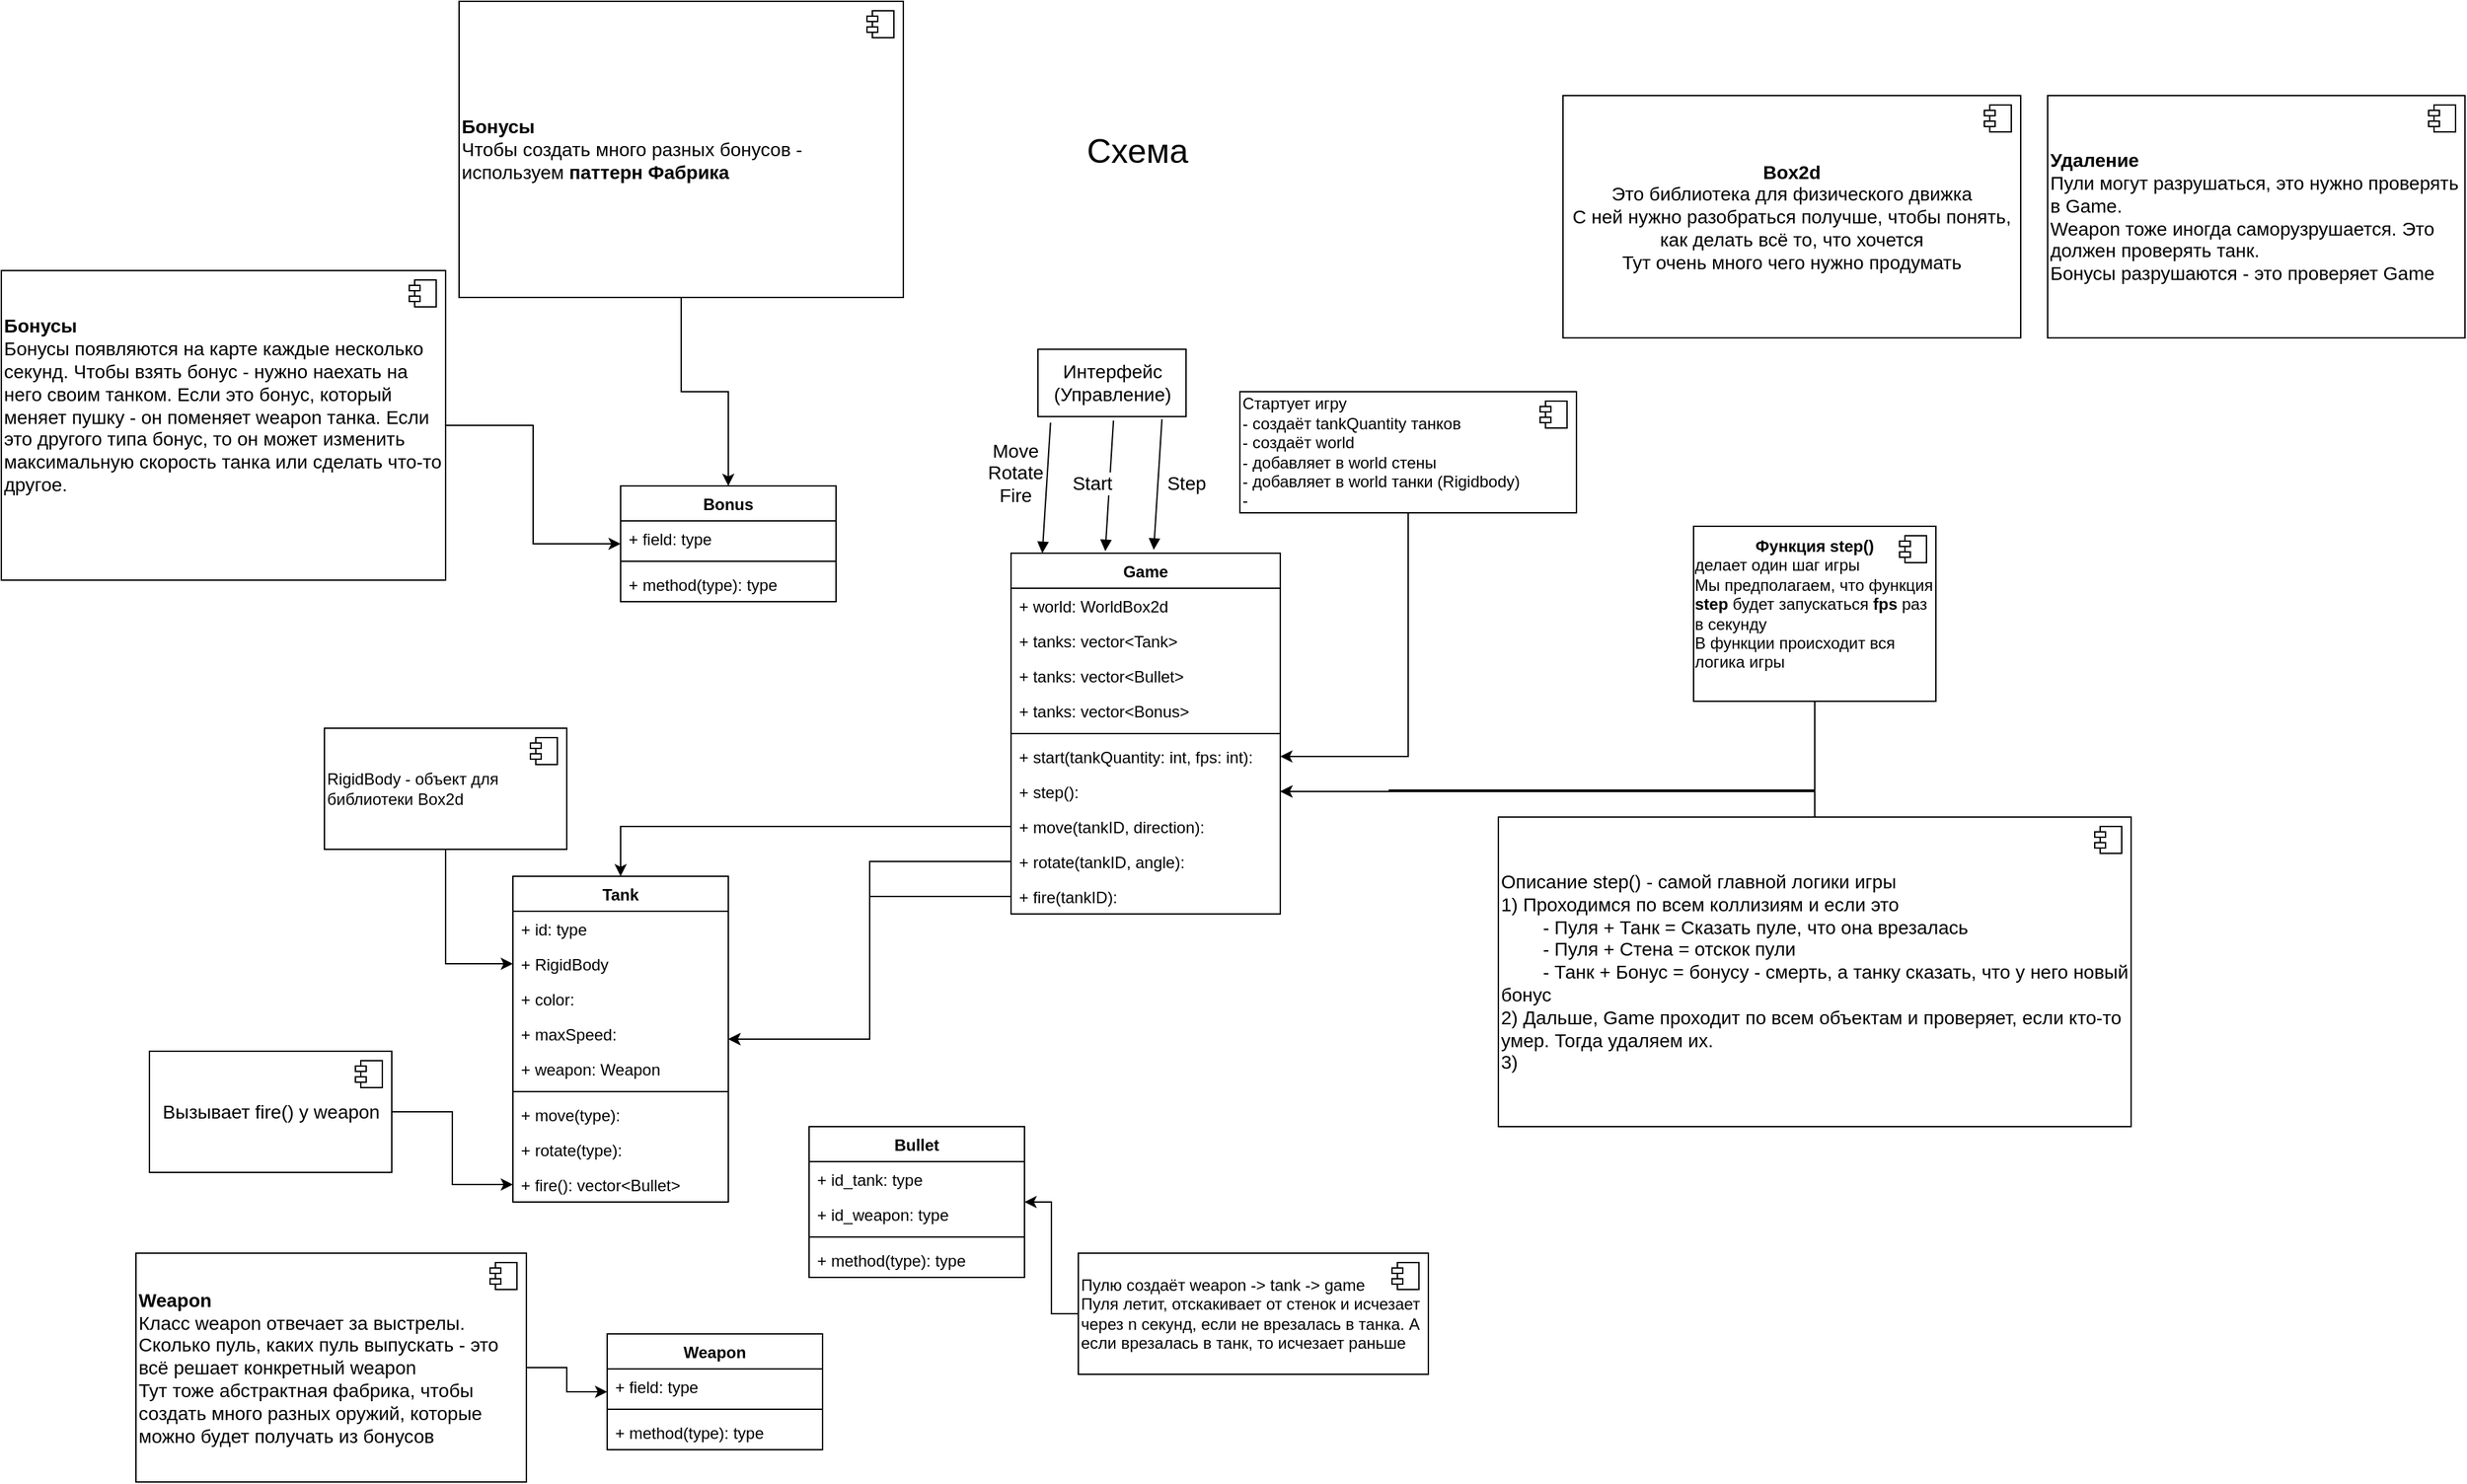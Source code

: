<mxfile version="16.6.6" type="github"><diagram id="C5RBs43oDa-KdzZeNtuy" name="Page-1"><mxGraphModel dx="2177" dy="793" grid="1" gridSize="10" guides="1" tooltips="1" connect="1" arrows="1" fold="1" page="1" pageScale="1" pageWidth="827" pageHeight="1169" math="0" shadow="0"><root><mxCell id="WIyWlLk6GJQsqaUBKTNV-0"/><mxCell id="WIyWlLk6GJQsqaUBKTNV-1" parent="WIyWlLk6GJQsqaUBKTNV-0"/><mxCell id="yUWDrPcSe9Icmdp0SPFw-7" value="Game" style="swimlane;fontStyle=1;align=center;verticalAlign=top;childLayout=stackLayout;horizontal=1;startSize=26;horizontalStack=0;resizeParent=1;resizeParentMax=0;resizeLast=0;collapsible=1;marginBottom=0;" parent="WIyWlLk6GJQsqaUBKTNV-1" vertex="1"><mxGeometry x="320" y="450" width="200" height="268" as="geometry"/></mxCell><mxCell id="yUWDrPcSe9Icmdp0SPFw-8" value="+ world: WorldBox2d" style="text;strokeColor=none;fillColor=none;align=left;verticalAlign=top;spacingLeft=4;spacingRight=4;overflow=hidden;rotatable=0;points=[[0,0.5],[1,0.5]];portConstraint=eastwest;" parent="yUWDrPcSe9Icmdp0SPFw-7" vertex="1"><mxGeometry y="26" width="200" height="26" as="geometry"/></mxCell><mxCell id="yUWDrPcSe9Icmdp0SPFw-12" value="+ tanks: vector&lt;Tank&gt;" style="text;strokeColor=none;fillColor=none;align=left;verticalAlign=top;spacingLeft=4;spacingRight=4;overflow=hidden;rotatable=0;points=[[0,0.5],[1,0.5]];portConstraint=eastwest;" parent="yUWDrPcSe9Icmdp0SPFw-7" vertex="1"><mxGeometry y="52" width="200" height="26" as="geometry"/></mxCell><mxCell id="yUWDrPcSe9Icmdp0SPFw-44" value="+ tanks: vector&lt;Bullet&gt;" style="text;strokeColor=none;fillColor=none;align=left;verticalAlign=top;spacingLeft=4;spacingRight=4;overflow=hidden;rotatable=0;points=[[0,0.5],[1,0.5]];portConstraint=eastwest;" parent="yUWDrPcSe9Icmdp0SPFw-7" vertex="1"><mxGeometry y="78" width="200" height="26" as="geometry"/></mxCell><mxCell id="yUWDrPcSe9Icmdp0SPFw-46" value="+ tanks: vector&lt;Bonus&gt;" style="text;strokeColor=none;fillColor=none;align=left;verticalAlign=top;spacingLeft=4;spacingRight=4;overflow=hidden;rotatable=0;points=[[0,0.5],[1,0.5]];portConstraint=eastwest;" parent="yUWDrPcSe9Icmdp0SPFw-7" vertex="1"><mxGeometry y="104" width="200" height="26" as="geometry"/></mxCell><mxCell id="yUWDrPcSe9Icmdp0SPFw-9" value="" style="line;strokeWidth=1;fillColor=none;align=left;verticalAlign=middle;spacingTop=-1;spacingLeft=3;spacingRight=3;rotatable=0;labelPosition=right;points=[];portConstraint=eastwest;" parent="yUWDrPcSe9Icmdp0SPFw-7" vertex="1"><mxGeometry y="130" width="200" height="8" as="geometry"/></mxCell><mxCell id="yUWDrPcSe9Icmdp0SPFw-10" value="+ start(tankQuantity: int, fps: int):" style="text;strokeColor=none;fillColor=none;align=left;verticalAlign=top;spacingLeft=4;spacingRight=4;overflow=hidden;rotatable=0;points=[[0,0.5],[1,0.5]];portConstraint=eastwest;" parent="yUWDrPcSe9Icmdp0SPFw-7" vertex="1"><mxGeometry y="138" width="200" height="26" as="geometry"/></mxCell><mxCell id="yUWDrPcSe9Icmdp0SPFw-52" value="+ step():" style="text;strokeColor=none;fillColor=none;align=left;verticalAlign=top;spacingLeft=4;spacingRight=4;overflow=hidden;rotatable=0;points=[[0,0.5],[1,0.5]];portConstraint=eastwest;" parent="yUWDrPcSe9Icmdp0SPFw-7" vertex="1"><mxGeometry y="164" width="200" height="26" as="geometry"/></mxCell><mxCell id="yUWDrPcSe9Icmdp0SPFw-63" value="+ move(tankID, direction):" style="text;strokeColor=none;fillColor=none;align=left;verticalAlign=top;spacingLeft=4;spacingRight=4;overflow=hidden;rotatable=0;points=[[0,0.5],[1,0.5]];portConstraint=eastwest;" parent="yUWDrPcSe9Icmdp0SPFw-7" vertex="1"><mxGeometry y="190" width="200" height="26" as="geometry"/></mxCell><mxCell id="yUWDrPcSe9Icmdp0SPFw-64" value="+ rotate(tankID, angle):" style="text;strokeColor=none;fillColor=none;align=left;verticalAlign=top;spacingLeft=4;spacingRight=4;overflow=hidden;rotatable=0;points=[[0,0.5],[1,0.5]];portConstraint=eastwest;" parent="yUWDrPcSe9Icmdp0SPFw-7" vertex="1"><mxGeometry y="216" width="200" height="26" as="geometry"/></mxCell><mxCell id="yUWDrPcSe9Icmdp0SPFw-65" value="+ fire(tankID):" style="text;strokeColor=none;fillColor=none;align=left;verticalAlign=top;spacingLeft=4;spacingRight=4;overflow=hidden;rotatable=0;points=[[0,0.5],[1,0.5]];portConstraint=eastwest;" parent="yUWDrPcSe9Icmdp0SPFw-7" vertex="1"><mxGeometry y="242" width="200" height="26" as="geometry"/></mxCell><mxCell id="yUWDrPcSe9Icmdp0SPFw-13" value="Tank" style="swimlane;fontStyle=1;align=center;verticalAlign=top;childLayout=stackLayout;horizontal=1;startSize=26;horizontalStack=0;resizeParent=1;resizeParentMax=0;resizeLast=0;collapsible=1;marginBottom=0;" parent="WIyWlLk6GJQsqaUBKTNV-1" vertex="1"><mxGeometry x="-50" y="690" width="160" height="242" as="geometry"/></mxCell><mxCell id="yUWDrPcSe9Icmdp0SPFw-14" value="+ id: type" style="text;strokeColor=none;fillColor=none;align=left;verticalAlign=top;spacingLeft=4;spacingRight=4;overflow=hidden;rotatable=0;points=[[0,0.5],[1,0.5]];portConstraint=eastwest;" parent="yUWDrPcSe9Icmdp0SPFw-13" vertex="1"><mxGeometry y="26" width="160" height="26" as="geometry"/></mxCell><mxCell id="yUWDrPcSe9Icmdp0SPFw-36" value="+ RigidBody" style="text;strokeColor=none;fillColor=none;align=left;verticalAlign=top;spacingLeft=4;spacingRight=4;overflow=hidden;rotatable=0;points=[[0,0.5],[1,0.5]];portConstraint=eastwest;" parent="yUWDrPcSe9Icmdp0SPFw-13" vertex="1"><mxGeometry y="52" width="160" height="26" as="geometry"/></mxCell><mxCell id="yUWDrPcSe9Icmdp0SPFw-35" value="+ color: " style="text;strokeColor=none;fillColor=none;align=left;verticalAlign=top;spacingLeft=4;spacingRight=4;overflow=hidden;rotatable=0;points=[[0,0.5],[1,0.5]];portConstraint=eastwest;" parent="yUWDrPcSe9Icmdp0SPFw-13" vertex="1"><mxGeometry y="78" width="160" height="26" as="geometry"/></mxCell><mxCell id="yUWDrPcSe9Icmdp0SPFw-29" value="+ maxSpeed: " style="text;strokeColor=none;fillColor=none;align=left;verticalAlign=top;spacingLeft=4;spacingRight=4;overflow=hidden;rotatable=0;points=[[0,0.5],[1,0.5]];portConstraint=eastwest;" parent="yUWDrPcSe9Icmdp0SPFw-13" vertex="1"><mxGeometry y="104" width="160" height="26" as="geometry"/></mxCell><mxCell id="yUWDrPcSe9Icmdp0SPFw-37" value="+ weapon: Weapon" style="text;strokeColor=none;fillColor=none;align=left;verticalAlign=top;spacingLeft=4;spacingRight=4;overflow=hidden;rotatable=0;points=[[0,0.5],[1,0.5]];portConstraint=eastwest;" parent="yUWDrPcSe9Icmdp0SPFw-13" vertex="1"><mxGeometry y="130" width="160" height="26" as="geometry"/></mxCell><mxCell id="yUWDrPcSe9Icmdp0SPFw-15" value="" style="line;strokeWidth=1;fillColor=none;align=left;verticalAlign=middle;spacingTop=-1;spacingLeft=3;spacingRight=3;rotatable=0;labelPosition=right;points=[];portConstraint=eastwest;" parent="yUWDrPcSe9Icmdp0SPFw-13" vertex="1"><mxGeometry y="156" width="160" height="8" as="geometry"/></mxCell><mxCell id="yUWDrPcSe9Icmdp0SPFw-16" value="+ move(type):" style="text;strokeColor=none;fillColor=none;align=left;verticalAlign=top;spacingLeft=4;spacingRight=4;overflow=hidden;rotatable=0;points=[[0,0.5],[1,0.5]];portConstraint=eastwest;" parent="yUWDrPcSe9Icmdp0SPFw-13" vertex="1"><mxGeometry y="164" width="160" height="26" as="geometry"/></mxCell><mxCell id="yUWDrPcSe9Icmdp0SPFw-41" value="+ rotate(type):" style="text;strokeColor=none;fillColor=none;align=left;verticalAlign=top;spacingLeft=4;spacingRight=4;overflow=hidden;rotatable=0;points=[[0,0.5],[1,0.5]];portConstraint=eastwest;" parent="yUWDrPcSe9Icmdp0SPFw-13" vertex="1"><mxGeometry y="190" width="160" height="26" as="geometry"/></mxCell><mxCell id="yUWDrPcSe9Icmdp0SPFw-42" value="+ fire(): vector&lt;Bullet&gt;" style="text;strokeColor=none;fillColor=none;align=left;verticalAlign=top;spacingLeft=4;spacingRight=4;overflow=hidden;rotatable=0;points=[[0,0.5],[1,0.5]];portConstraint=eastwest;" parent="yUWDrPcSe9Icmdp0SPFw-13" vertex="1"><mxGeometry y="216" width="160" height="26" as="geometry"/></mxCell><mxCell id="yUWDrPcSe9Icmdp0SPFw-17" value="Bullet" style="swimlane;fontStyle=1;align=center;verticalAlign=top;childLayout=stackLayout;horizontal=1;startSize=26;horizontalStack=0;resizeParent=1;resizeParentMax=0;resizeLast=0;collapsible=1;marginBottom=0;" parent="WIyWlLk6GJQsqaUBKTNV-1" vertex="1"><mxGeometry x="170" y="876" width="160" height="112" as="geometry"/></mxCell><mxCell id="yUWDrPcSe9Icmdp0SPFw-18" value="+ id_tank: type" style="text;strokeColor=none;fillColor=none;align=left;verticalAlign=top;spacingLeft=4;spacingRight=4;overflow=hidden;rotatable=0;points=[[0,0.5],[1,0.5]];portConstraint=eastwest;" parent="yUWDrPcSe9Icmdp0SPFw-17" vertex="1"><mxGeometry y="26" width="160" height="26" as="geometry"/></mxCell><mxCell id="yUWDrPcSe9Icmdp0SPFw-67" value="+ id_weapon: type" style="text;strokeColor=none;fillColor=none;align=left;verticalAlign=top;spacingLeft=4;spacingRight=4;overflow=hidden;rotatable=0;points=[[0,0.5],[1,0.5]];portConstraint=eastwest;" parent="yUWDrPcSe9Icmdp0SPFw-17" vertex="1"><mxGeometry y="52" width="160" height="26" as="geometry"/></mxCell><mxCell id="yUWDrPcSe9Icmdp0SPFw-19" value="" style="line;strokeWidth=1;fillColor=none;align=left;verticalAlign=middle;spacingTop=-1;spacingLeft=3;spacingRight=3;rotatable=0;labelPosition=right;points=[];portConstraint=eastwest;" parent="yUWDrPcSe9Icmdp0SPFw-17" vertex="1"><mxGeometry y="78" width="160" height="8" as="geometry"/></mxCell><mxCell id="yUWDrPcSe9Icmdp0SPFw-20" value="+ method(type): type" style="text;strokeColor=none;fillColor=none;align=left;verticalAlign=top;spacingLeft=4;spacingRight=4;overflow=hidden;rotatable=0;points=[[0,0.5],[1,0.5]];portConstraint=eastwest;" parent="yUWDrPcSe9Icmdp0SPFw-17" vertex="1"><mxGeometry y="86" width="160" height="26" as="geometry"/></mxCell><mxCell id="yUWDrPcSe9Icmdp0SPFw-21" value="Weapon" style="swimlane;fontStyle=1;align=center;verticalAlign=top;childLayout=stackLayout;horizontal=1;startSize=26;horizontalStack=0;resizeParent=1;resizeParentMax=0;resizeLast=0;collapsible=1;marginBottom=0;" parent="WIyWlLk6GJQsqaUBKTNV-1" vertex="1"><mxGeometry x="20" y="1030" width="160" height="86" as="geometry"/></mxCell><mxCell id="yUWDrPcSe9Icmdp0SPFw-22" value="+ field: type" style="text;strokeColor=none;fillColor=none;align=left;verticalAlign=top;spacingLeft=4;spacingRight=4;overflow=hidden;rotatable=0;points=[[0,0.5],[1,0.5]];portConstraint=eastwest;" parent="yUWDrPcSe9Icmdp0SPFw-21" vertex="1"><mxGeometry y="26" width="160" height="26" as="geometry"/></mxCell><mxCell id="yUWDrPcSe9Icmdp0SPFw-23" value="" style="line;strokeWidth=1;fillColor=none;align=left;verticalAlign=middle;spacingTop=-1;spacingLeft=3;spacingRight=3;rotatable=0;labelPosition=right;points=[];portConstraint=eastwest;" parent="yUWDrPcSe9Icmdp0SPFw-21" vertex="1"><mxGeometry y="52" width="160" height="8" as="geometry"/></mxCell><mxCell id="yUWDrPcSe9Icmdp0SPFw-24" value="+ method(type): type" style="text;strokeColor=none;fillColor=none;align=left;verticalAlign=top;spacingLeft=4;spacingRight=4;overflow=hidden;rotatable=0;points=[[0,0.5],[1,0.5]];portConstraint=eastwest;" parent="yUWDrPcSe9Icmdp0SPFw-21" vertex="1"><mxGeometry y="60" width="160" height="26" as="geometry"/></mxCell><mxCell id="yUWDrPcSe9Icmdp0SPFw-25" value="Bonus" style="swimlane;fontStyle=1;align=center;verticalAlign=top;childLayout=stackLayout;horizontal=1;startSize=26;horizontalStack=0;resizeParent=1;resizeParentMax=0;resizeLast=0;collapsible=1;marginBottom=0;" parent="WIyWlLk6GJQsqaUBKTNV-1" vertex="1"><mxGeometry x="30" y="400" width="160" height="86" as="geometry"/></mxCell><mxCell id="yUWDrPcSe9Icmdp0SPFw-26" value="+ field: type" style="text;strokeColor=none;fillColor=none;align=left;verticalAlign=top;spacingLeft=4;spacingRight=4;overflow=hidden;rotatable=0;points=[[0,0.5],[1,0.5]];portConstraint=eastwest;" parent="yUWDrPcSe9Icmdp0SPFw-25" vertex="1"><mxGeometry y="26" width="160" height="26" as="geometry"/></mxCell><mxCell id="yUWDrPcSe9Icmdp0SPFw-27" value="" style="line;strokeWidth=1;fillColor=none;align=left;verticalAlign=middle;spacingTop=-1;spacingLeft=3;spacingRight=3;rotatable=0;labelPosition=right;points=[];portConstraint=eastwest;" parent="yUWDrPcSe9Icmdp0SPFw-25" vertex="1"><mxGeometry y="52" width="160" height="8" as="geometry"/></mxCell><mxCell id="yUWDrPcSe9Icmdp0SPFw-28" value="+ method(type): type" style="text;strokeColor=none;fillColor=none;align=left;verticalAlign=top;spacingLeft=4;spacingRight=4;overflow=hidden;rotatable=0;points=[[0,0.5],[1,0.5]];portConstraint=eastwest;" parent="yUWDrPcSe9Icmdp0SPFw-25" vertex="1"><mxGeometry y="60" width="160" height="26" as="geometry"/></mxCell><mxCell id="yUWDrPcSe9Icmdp0SPFw-40" style="edgeStyle=orthogonalEdgeStyle;rounded=0;orthogonalLoop=1;jettySize=auto;html=1;" parent="WIyWlLk6GJQsqaUBKTNV-1" source="yUWDrPcSe9Icmdp0SPFw-30" target="yUWDrPcSe9Icmdp0SPFw-36" edge="1"><mxGeometry relative="1" as="geometry"/></mxCell><mxCell id="yUWDrPcSe9Icmdp0SPFw-30" value="&lt;div&gt;RigidBody - объект для библиотеки Box2d&lt;br&gt;&lt;/div&gt;" style="html=1;dropTarget=0;align=left;labelPosition=center;verticalLabelPosition=middle;verticalAlign=middle;horizontal=1;whiteSpace=wrap;" parent="WIyWlLk6GJQsqaUBKTNV-1" vertex="1"><mxGeometry x="-190" y="580" width="180" height="90" as="geometry"/></mxCell><mxCell id="yUWDrPcSe9Icmdp0SPFw-31" value="" style="shape=module;jettyWidth=8;jettyHeight=4;" parent="yUWDrPcSe9Icmdp0SPFw-30" vertex="1"><mxGeometry x="1" width="20" height="20" relative="1" as="geometry"><mxPoint x="-27" y="7" as="offset"/></mxGeometry></mxCell><mxCell id="yUWDrPcSe9Icmdp0SPFw-49" style="edgeStyle=orthogonalEdgeStyle;rounded=0;orthogonalLoop=1;jettySize=auto;html=1;" parent="WIyWlLk6GJQsqaUBKTNV-1" source="yUWDrPcSe9Icmdp0SPFw-47" target="yUWDrPcSe9Icmdp0SPFw-10" edge="1"><mxGeometry relative="1" as="geometry"/></mxCell><mxCell id="yUWDrPcSe9Icmdp0SPFw-47" value="&lt;div align=&quot;left&quot;&gt;Стартует игру&lt;br&gt;- создаёт tankQuantity танков&lt;br&gt;- создаёт world&lt;br&gt;- добавляет в world стены&lt;br&gt;- добавляет в world танки (Rigidbody)&lt;br&gt;- &lt;br&gt;&lt;/div&gt;" style="html=1;dropTarget=0;align=left;" parent="WIyWlLk6GJQsqaUBKTNV-1" vertex="1"><mxGeometry x="490" y="330" width="250" height="90" as="geometry"/></mxCell><mxCell id="yUWDrPcSe9Icmdp0SPFw-48" value="" style="shape=module;jettyWidth=8;jettyHeight=4;" parent="yUWDrPcSe9Icmdp0SPFw-47" vertex="1"><mxGeometry x="1" width="20" height="20" relative="1" as="geometry"><mxPoint x="-27" y="7" as="offset"/></mxGeometry></mxCell><mxCell id="yUWDrPcSe9Icmdp0SPFw-57" style="edgeStyle=orthogonalEdgeStyle;rounded=0;orthogonalLoop=1;jettySize=auto;html=1;" parent="WIyWlLk6GJQsqaUBKTNV-1" source="yUWDrPcSe9Icmdp0SPFw-54" target="yUWDrPcSe9Icmdp0SPFw-52" edge="1"><mxGeometry relative="1" as="geometry"/></mxCell><mxCell id="yUWDrPcSe9Icmdp0SPFw-54" value="&lt;b&gt;Функция step()&lt;br&gt;&lt;/b&gt;&lt;div align=&quot;left&quot;&gt;делает один шаг игры&lt;br&gt;Мы предполагаем, что функция &lt;b&gt;step&lt;/b&gt; будет запускаться &lt;b&gt;fps&lt;/b&gt; раз в секунду&lt;br&gt;В функции происходит вся логика игры&lt;/div&gt;&lt;div align=&quot;left&quot;&gt;&lt;br&gt;&lt;/div&gt;" style="html=1;dropTarget=0;whiteSpace=wrap;" parent="WIyWlLk6GJQsqaUBKTNV-1" vertex="1"><mxGeometry x="827" y="430" width="180" height="130" as="geometry"/></mxCell><mxCell id="yUWDrPcSe9Icmdp0SPFw-55" value="" style="shape=module;jettyWidth=8;jettyHeight=4;" parent="yUWDrPcSe9Icmdp0SPFw-54" vertex="1"><mxGeometry x="1" width="20" height="20" relative="1" as="geometry"><mxPoint x="-27" y="7" as="offset"/></mxGeometry></mxCell><mxCell id="yUWDrPcSe9Icmdp0SPFw-70" style="edgeStyle=orthogonalEdgeStyle;rounded=0;orthogonalLoop=1;jettySize=auto;html=1;" parent="WIyWlLk6GJQsqaUBKTNV-1" source="yUWDrPcSe9Icmdp0SPFw-68" target="yUWDrPcSe9Icmdp0SPFw-17" edge="1"><mxGeometry relative="1" as="geometry"/></mxCell><mxCell id="yUWDrPcSe9Icmdp0SPFw-68" value="&lt;div align=&quot;left&quot;&gt;Пулю создаёт weapon -&amp;gt; tank -&amp;gt; game&lt;br&gt;Пуля летит, отскакивает от стенок и исчезает через n секунд, если не врезалась в танка. А если врезалась в танк, то исчезает раньше&lt;br&gt;&lt;/div&gt;" style="html=1;dropTarget=0;align=left;whiteSpace=wrap;" parent="WIyWlLk6GJQsqaUBKTNV-1" vertex="1"><mxGeometry x="370" y="970" width="260" height="90" as="geometry"/></mxCell><mxCell id="yUWDrPcSe9Icmdp0SPFw-69" value="" style="shape=module;jettyWidth=8;jettyHeight=4;" parent="yUWDrPcSe9Icmdp0SPFw-68" vertex="1"><mxGeometry x="1" width="20" height="20" relative="1" as="geometry"><mxPoint x="-27" y="7" as="offset"/></mxGeometry></mxCell><mxCell id="BfOO2jOpDR4Amz1gbgw--1" value="Схема" style="text;html=1;strokeColor=none;fillColor=none;align=center;verticalAlign=middle;whiteSpace=wrap;rounded=0;fontSize=25;" parent="WIyWlLk6GJQsqaUBKTNV-1" vertex="1"><mxGeometry x="234" y="120" width="360" height="60" as="geometry"/></mxCell><mxCell id="BfOO2jOpDR4Amz1gbgw--6" style="edgeStyle=orthogonalEdgeStyle;rounded=0;orthogonalLoop=1;jettySize=auto;html=1;fontSize=25;" parent="WIyWlLk6GJQsqaUBKTNV-1" source="BfOO2jOpDR4Amz1gbgw--4" target="yUWDrPcSe9Icmdp0SPFw-25" edge="1"><mxGeometry relative="1" as="geometry"/></mxCell><mxCell id="BfOO2jOpDR4Amz1gbgw--4" value="&lt;div style=&quot;font-size: 14px&quot; align=&quot;left&quot;&gt;&lt;b&gt;Бонусы&lt;br&gt;&lt;/b&gt;Бонусы появляются на карте каждые несколько секунд. Чтобы взять бонус - нужно наехать на него своим танком. Если это бонус, который меняет пушку - он поменяет weapon танка. Если это другого типа бонус, то он может изменить максимальную скорость танка или сделать что-то другое. &lt;br&gt;&lt;/div&gt;&lt;div align=&quot;left&quot;&gt;&lt;br&gt;&lt;/div&gt;" style="html=1;dropTarget=0;fontSize=25;align=left;whiteSpace=wrap;" parent="WIyWlLk6GJQsqaUBKTNV-1" vertex="1"><mxGeometry x="-430" y="240" width="330" height="230" as="geometry"/></mxCell><mxCell id="BfOO2jOpDR4Amz1gbgw--5" value="" style="shape=module;jettyWidth=8;jettyHeight=4;fontSize=25;" parent="BfOO2jOpDR4Amz1gbgw--4" vertex="1"><mxGeometry x="1" width="20" height="20" relative="1" as="geometry"><mxPoint x="-27" y="7" as="offset"/></mxGeometry></mxCell><mxCell id="BfOO2jOpDR4Amz1gbgw--9" style="edgeStyle=orthogonalEdgeStyle;rounded=0;orthogonalLoop=1;jettySize=auto;html=1;fontSize=14;" parent="WIyWlLk6GJQsqaUBKTNV-1" source="BfOO2jOpDR4Amz1gbgw--7" target="yUWDrPcSe9Icmdp0SPFw-25" edge="1"><mxGeometry relative="1" as="geometry"/></mxCell><mxCell id="BfOO2jOpDR4Amz1gbgw--7" value="&lt;div align=&quot;left&quot;&gt;&lt;b&gt;Бонусы&lt;/b&gt;&lt;br&gt;&lt;/div&gt;Чтобы создать много разных бонусов - используем&lt;b&gt; паттерн Фабрика&lt;/b&gt;" style="html=1;dropTarget=0;fontSize=14;align=left;whiteSpace=wrap;" parent="WIyWlLk6GJQsqaUBKTNV-1" vertex="1"><mxGeometry x="-90" y="40" width="330" height="220" as="geometry"/></mxCell><mxCell id="BfOO2jOpDR4Amz1gbgw--8" value="" style="shape=module;jettyWidth=8;jettyHeight=4;fontSize=14;" parent="BfOO2jOpDR4Amz1gbgw--7" vertex="1"><mxGeometry x="1" width="20" height="20" relative="1" as="geometry"><mxPoint x="-27" y="7" as="offset"/></mxGeometry></mxCell><mxCell id="BfOO2jOpDR4Amz1gbgw--39" style="edgeStyle=orthogonalEdgeStyle;rounded=0;orthogonalLoop=1;jettySize=auto;html=1;fontSize=14;" parent="WIyWlLk6GJQsqaUBKTNV-1" source="BfOO2jOpDR4Amz1gbgw--10" target="yUWDrPcSe9Icmdp0SPFw-21" edge="1"><mxGeometry relative="1" as="geometry"/></mxCell><mxCell id="BfOO2jOpDR4Amz1gbgw--10" value="&lt;b&gt;Weapon&lt;br&gt;&lt;/b&gt;Класс weapon отвечает за выстрелы. Сколько пуль, каких пуль выпускать - это всё решает конкретный weapon&lt;br&gt;&lt;div&gt;Тут тоже абстрактная фабрика, чтобы создать много разных оружий, которые можно будет получать из бонусов&lt;br&gt;&lt;/div&gt;" style="html=1;dropTarget=0;fontSize=14;whiteSpace=wrap;align=left;" parent="WIyWlLk6GJQsqaUBKTNV-1" vertex="1"><mxGeometry x="-330" y="970" width="290" height="170" as="geometry"/></mxCell><mxCell id="BfOO2jOpDR4Amz1gbgw--11" value="" style="shape=module;jettyWidth=8;jettyHeight=4;fontSize=14;" parent="BfOO2jOpDR4Amz1gbgw--10" vertex="1"><mxGeometry x="1" width="20" height="20" relative="1" as="geometry"><mxPoint x="-27" y="7" as="offset"/></mxGeometry></mxCell><mxCell id="BfOO2jOpDR4Amz1gbgw--18" style="edgeStyle=orthogonalEdgeStyle;rounded=0;orthogonalLoop=1;jettySize=auto;html=1;fontSize=14;" parent="WIyWlLk6GJQsqaUBKTNV-1" source="BfOO2jOpDR4Amz1gbgw--12" target="yUWDrPcSe9Icmdp0SPFw-52" edge="1"><mxGeometry relative="1" as="geometry"/></mxCell><mxCell id="BfOO2jOpDR4Amz1gbgw--12" value="Описание step() - самой главной логики игры&lt;br&gt;1) Проходимся по всем коллизиям и если это&lt;br&gt;&lt;span style=&quot;white-space: pre&quot;&gt;&#9;&lt;/span&gt;- Пуля + Танк = Сказать пуле, что она врезалась&lt;br&gt;&lt;span style=&quot;white-space: pre&quot;&gt;&#9;&lt;/span&gt;- Пуля + Стена = отскок пули&lt;br&gt;&lt;span style=&quot;white-space: pre&quot;&gt;&#9;&lt;/span&gt;- Танк + Бонус = бонусу - смерть, а танку сказать, что у него новый бонус&lt;br&gt;2) Дальше, Game проходит по всем объектам и проверяет, если кто-то умер. Тогда удаляем их.&lt;br&gt;3)" style="html=1;dropTarget=0;fontSize=14;align=left;whiteSpace=wrap;" parent="WIyWlLk6GJQsqaUBKTNV-1" vertex="1"><mxGeometry x="682" y="646" width="470" height="230" as="geometry"/></mxCell><mxCell id="BfOO2jOpDR4Amz1gbgw--13" value="" style="shape=module;jettyWidth=8;jettyHeight=4;fontSize=14;" parent="BfOO2jOpDR4Amz1gbgw--12" vertex="1"><mxGeometry x="1" width="20" height="20" relative="1" as="geometry"><mxPoint x="-27" y="7" as="offset"/></mxGeometry></mxCell><mxCell id="BfOO2jOpDR4Amz1gbgw--14" value="&lt;b&gt;Box2d&lt;/b&gt;&lt;br&gt;Это библиотека для физического движка&lt;br&gt;С ней нужно разобраться получше, чтобы понять, как делать всё то, что хочется&lt;br&gt;Тут очень много чего нужно продумать&lt;br&gt; " style="html=1;dropTarget=0;fontSize=14;whiteSpace=wrap;" parent="WIyWlLk6GJQsqaUBKTNV-1" vertex="1"><mxGeometry x="730" y="110" width="340" height="180" as="geometry"/></mxCell><mxCell id="BfOO2jOpDR4Amz1gbgw--15" value="" style="shape=module;jettyWidth=8;jettyHeight=4;fontSize=14;" parent="BfOO2jOpDR4Amz1gbgw--14" vertex="1"><mxGeometry x="1" width="20" height="20" relative="1" as="geometry"><mxPoint x="-27" y="7" as="offset"/></mxGeometry></mxCell><mxCell id="BfOO2jOpDR4Amz1gbgw--19" value="&lt;b&gt;Удаление&lt;br&gt;&lt;/b&gt;Пули могут разрушаться, это нужно проверять в Game.&lt;br&gt;Weapon тоже иногда саморузрушается. Это должен проверять танк.&lt;br&gt;Бонусы разрушаются - это проверяет Game" style="html=1;dropTarget=0;fontSize=14;whiteSpace=wrap;align=left;" parent="WIyWlLk6GJQsqaUBKTNV-1" vertex="1"><mxGeometry x="1090" y="110" width="310" height="180" as="geometry"/></mxCell><mxCell id="BfOO2jOpDR4Amz1gbgw--20" value="" style="shape=module;jettyWidth=8;jettyHeight=4;fontSize=14;" parent="BfOO2jOpDR4Amz1gbgw--19" vertex="1"><mxGeometry x="1" width="20" height="20" relative="1" as="geometry"><mxPoint x="-27" y="7" as="offset"/></mxGeometry></mxCell><mxCell id="BfOO2jOpDR4Amz1gbgw--24" value="Move&lt;br&gt;Rotate&lt;br&gt;Fire" style="html=1;verticalAlign=bottom;endArrow=block;rounded=0;fontSize=14;entryX=0.293;entryY=0.017;entryDx=0;entryDy=0;entryPerimeter=0;exitX=0.085;exitY=1.09;exitDx=0;exitDy=0;exitPerimeter=0;" parent="WIyWlLk6GJQsqaUBKTNV-1" source="BfOO2jOpDR4Amz1gbgw--29" edge="1"><mxGeometry x="0.363" y="-22" width="80" relative="1" as="geometry"><mxPoint x="230" y="348.47" as="sourcePoint"/><mxPoint x="343.25" y="450" as="targetPoint"/><mxPoint as="offset"/></mxGeometry></mxCell><mxCell id="BfOO2jOpDR4Amz1gbgw--29" value="Интерфейс&lt;br&gt;(Управление)" style="html=1;fontSize=14;" parent="WIyWlLk6GJQsqaUBKTNV-1" vertex="1"><mxGeometry x="340" y="298.47" width="110" height="50" as="geometry"/></mxCell><mxCell id="BfOO2jOpDR4Amz1gbgw--30" value="Start" style="html=1;verticalAlign=bottom;endArrow=block;rounded=0;fontSize=14;entryX=0.293;entryY=0.017;entryDx=0;entryDy=0;entryPerimeter=0;exitX=0.085;exitY=1.09;exitDx=0;exitDy=0;exitPerimeter=0;" parent="WIyWlLk6GJQsqaUBKTNV-1" edge="1"><mxGeometry x="0.192" y="-12" width="80" relative="1" as="geometry"><mxPoint x="396.1" y="351.44" as="sourcePoint"/><mxPoint x="390" y="448.47" as="targetPoint"/><mxPoint as="offset"/></mxGeometry></mxCell><mxCell id="BfOO2jOpDR4Amz1gbgw--31" value="Step" style="html=1;verticalAlign=bottom;endArrow=block;rounded=0;fontSize=14;entryX=0.293;entryY=0.017;entryDx=0;entryDy=0;entryPerimeter=0;exitX=0.085;exitY=1.09;exitDx=0;exitDy=0;exitPerimeter=0;" parent="WIyWlLk6GJQsqaUBKTNV-1" edge="1"><mxGeometry x="0.168" y="22" width="80" relative="1" as="geometry"><mxPoint x="432.1" y="350.44" as="sourcePoint"/><mxPoint x="426" y="447.47" as="targetPoint"/><mxPoint as="offset"/></mxGeometry></mxCell><mxCell id="BfOO2jOpDR4Amz1gbgw--32" style="edgeStyle=orthogonalEdgeStyle;rounded=0;orthogonalLoop=1;jettySize=auto;html=1;fontSize=14;" parent="WIyWlLk6GJQsqaUBKTNV-1" source="yUWDrPcSe9Icmdp0SPFw-63" target="yUWDrPcSe9Icmdp0SPFw-13" edge="1"><mxGeometry relative="1" as="geometry"/></mxCell><mxCell id="BfOO2jOpDR4Amz1gbgw--33" style="edgeStyle=orthogonalEdgeStyle;rounded=0;orthogonalLoop=1;jettySize=auto;html=1;fontSize=14;" parent="WIyWlLk6GJQsqaUBKTNV-1" source="yUWDrPcSe9Icmdp0SPFw-64" target="yUWDrPcSe9Icmdp0SPFw-13" edge="1"><mxGeometry relative="1" as="geometry"/></mxCell><mxCell id="BfOO2jOpDR4Amz1gbgw--34" style="edgeStyle=orthogonalEdgeStyle;rounded=0;orthogonalLoop=1;jettySize=auto;html=1;fontSize=14;" parent="WIyWlLk6GJQsqaUBKTNV-1" source="yUWDrPcSe9Icmdp0SPFw-65" target="yUWDrPcSe9Icmdp0SPFw-13" edge="1"><mxGeometry relative="1" as="geometry"/></mxCell><mxCell id="BfOO2jOpDR4Amz1gbgw--38" style="edgeStyle=orthogonalEdgeStyle;rounded=0;orthogonalLoop=1;jettySize=auto;html=1;fontSize=14;" parent="WIyWlLk6GJQsqaUBKTNV-1" source="BfOO2jOpDR4Amz1gbgw--35" target="yUWDrPcSe9Icmdp0SPFw-42" edge="1"><mxGeometry relative="1" as="geometry"/></mxCell><mxCell id="BfOO2jOpDR4Amz1gbgw--35" value="Вызывает fire() у weapon" style="html=1;dropTarget=0;fontSize=14;" parent="WIyWlLk6GJQsqaUBKTNV-1" vertex="1"><mxGeometry x="-320" y="820" width="180" height="90" as="geometry"/></mxCell><mxCell id="BfOO2jOpDR4Amz1gbgw--36" value="" style="shape=module;jettyWidth=8;jettyHeight=4;fontSize=14;" parent="BfOO2jOpDR4Amz1gbgw--35" vertex="1"><mxGeometry x="1" width="20" height="20" relative="1" as="geometry"><mxPoint x="-27" y="7" as="offset"/></mxGeometry></mxCell></root></mxGraphModel></diagram></mxfile>